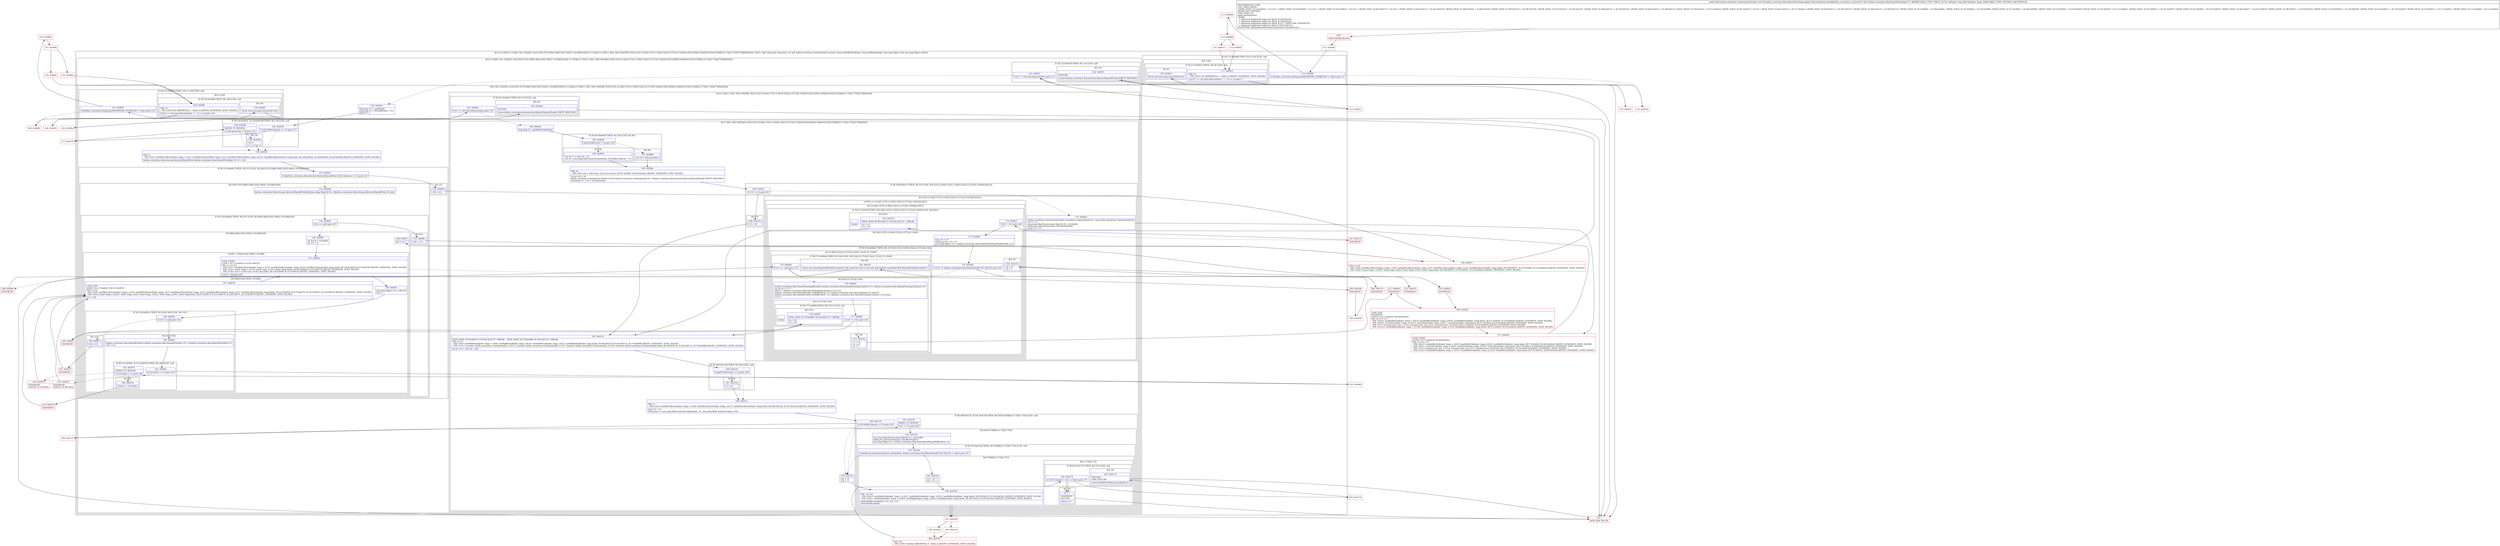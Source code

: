 digraph "CFG forkotlinx.coroutines.flow.SharedFlowImpl.updateCollectorIndexLocked$kotlinx_coroutines_core(J)[Lkotlin\/coroutines\/Continuation;" {
subgraph cluster_Region_1832109717 {
label = "R(2:(1:(1:8))|(2:(1:14)|(6:15|(1:19)|20|(1:22)(2:85|(1:87)(3:88|(3:90|(2:92|(1:96))(1:101)|98)|104))|(1:(1:30))|(2:(1:35)|(11:36|(1:38)(1:84)|39|(1:83)(2:41|(1:(2:44|(1:47)(1:(1:80)(2:52|(2:(2:57|1)|(1:54)))))(2:82|1)))|58|(1:60)|61|(2:65|(3:67|68|(2:(1:74)|(1:75))))|77|68|(0)(0)))))) | DECL_VAR: long head, long head, int null, kotlin.coroutines.Continuation[] resumes, long newBufferEndIndex, long newReplayIndex, java.lang.Object null, java.lang.Object emitter\l";
node [shape=record,color=blue];
subgraph cluster_IfRegion_1561601907 {
label = "IF [B:112:0x0006] THEN: R(1:(1:8)) ELSE: null";
node [shape=record,color=blue];
Node_112 [shape=record,label="{112\:\ 0x0006|if (kotlinx.coroutines.Debug.getASSERTIONS_ENABLED() != false) goto L3\l}"];
subgraph cluster_Region_318688050 {
label = "R(1:(1:8))";
node [shape=record,color=blue];
subgraph cluster_IfRegion_951925169 {
label = "IF [B:117:0x0012] THEN: R(1:8) ELSE: null";
node [shape=record,color=blue];
Node_117 [shape=record,label="{117\:\ 0x0012|PHI: r0 \l  PHI: (r0v37 int A[REMOVE]) =  binds: [] A[DONT_GENERATE, DONT_INLINE]\l|if ((r27 \>= r26.minCollectorIndex ? 1 : 0) == 0) goto L7\l}"];
subgraph cluster_Region_1263093597 {
label = "R(1:8)";
node [shape=record,color=blue];
Node_120 [shape=record,label="{120\:\ 0x001a|throw new java.lang.AssertionError()\l}"];
}
}
}
}
subgraph cluster_Region_924507896 {
label = "R(2:(1:14)|(6:15|(1:19)|20|(1:22)(2:85|(1:87)(3:88|(3:90|(2:92|(1:96))(1:101)|98)|104))|(1:(1:30))|(2:(1:35)|(11:36|(1:38)(1:84)|39|(1:83)(2:41|(1:(2:44|(1:47)(1:(1:80)(2:52|(2:(2:57|1)|(1:54)))))(2:82|1)))|58|(1:60)|61|(2:65|(3:67|68|(2:(1:74)|(1:75))))|77|68|(0)(0)))))";
node [shape=record,color=blue];
subgraph cluster_IfRegion_1406739570 {
label = "IF [B:122:0x001f] THEN: R(1:14) ELSE: null";
node [shape=record,color=blue];
Node_122 [shape=record,label="{122\:\ 0x001f|if (r27 \> r26.minCollectorIndex) goto L13\l}"];
subgraph cluster_Region_49868553 {
label = "R(1:14)";
node [shape=record,color=blue];
Node_124 [shape=record,label="{124\:\ 0x0023|RETURN\l|return kotlinx.coroutines.flow.internal.AbstractSharedFlowKt.EMPTY_RESUMES\l}"];
}
}
subgraph cluster_Region_1416338669 {
label = "R(6:15|(1:19)|20|(1:22)(2:85|(1:87)(3:88|(3:90|(2:92|(1:96))(1:101)|98)|104))|(1:(1:30))|(2:(1:35)|(11:36|(1:38)(1:84)|39|(1:83)(2:41|(1:(2:44|(1:47)(1:(1:80)(2:52|(2:(2:57|1)|(1:54)))))(2:82|1)))|58|(1:60)|61|(2:65|(3:67|68|(2:(1:74)|(1:75))))|77|68|(0)(0))))";
node [shape=record,color=blue];
Node_125 [shape=record,label="{125\:\ 0x0024|long long r12 = getHead()\llong long r2 = r26.bufferSize + r12\llong r4 = 1\l}"];
subgraph cluster_IfRegion_59388836 {
label = "IF [B:126:0x0032, B:128:0x0036] THEN: R(1:19) ELSE: null";
node [shape=record,color=blue];
Node_126 [shape=record,label="{126\:\ 0x0032|if (r26.bufferCapacity == 0) goto L17\l}"];
Node_128 [shape=record,label="{128\:\ 0x0036|ADDED_TO_REGION\l|if (r26.queueSize \> 0) goto L19\l}"];
subgraph cluster_Region_1693606930 {
label = "R(1:19)";
node [shape=record,color=blue];
Node_129 [shape=record,label="{129\:\ 0x0038|r2++\l}"];
}
}
Node_130 [shape=record,label="{130\:\ 0x0039|PHI: r2 \l  PHI: (r2v4 'newMinCollectorIndex' long) = (r2v3 'newMinCollectorIndex' long), (r2v3 'newMinCollectorIndex' long), (r2v14 'newMinCollectorIndex' long) binds: [B:126:0x0032, B:128:0x0036, B:129:0x0038] A[DONT_GENERATE, DONT_INLINE]\l|kotlinx.coroutines.flow.internal.AbstractSharedFlow kotlinx.coroutines.flow.SharedFlowImpl\<T\> r0 = r26\l}"];
subgraph cluster_IfRegion_1945130363 {
label = "IF [B:131:0x0041] THEN: R(1:22) ELSE: R(2:85|(1:87)(3:88|(3:90|(2:92|(1:96))(1:101)|98)|104))";
node [shape=record,color=blue];
Node_131 [shape=record,label="{131\:\ 0x0041|if (((kotlinx.coroutines.flow.internal.AbstractSharedFlow) r0).nCollectors == 0) goto L22\l}"];
subgraph cluster_Region_186845635 {
label = "R(1:22)";
node [shape=record,color=blue];
Node_132 [shape=record,label="{132\:\ 0x0043|r20 = r12\l}"];
}
subgraph cluster_Region_1530101565 {
label = "R(2:85|(1:87)(3:88|(3:90|(2:92|(1:96))(1:101)|98)|104))";
node [shape=record,color=blue];
Node_133 [shape=record,label="{133\:\ 0x0046|kotlinx.coroutines.flow.internal.AbstractSharedFlowSlot[] java.lang.Object[] r6 = ((kotlinx.coroutines.flow.internal.AbstractSharedFlow) r0).slots\l}"];
subgraph cluster_IfRegion_311721841 {
label = "IF [B:134:0x004a] THEN: R(1:87) ELSE: R(3:88|(3:90|(2:92|(1:96))(1:101)|98)|104)";
node [shape=record,color=blue];
Node_134 [shape=record,label="{134\:\ 0x004a|if (r6 == null) goto L87\l}"];
subgraph cluster_Region_1174518894 {
label = "R(1:87)";
node [shape=record,color=blue];
Node_135 [shape=record,label="{135\:\ 0x004c|r20 = r12\l}"];
}
subgraph cluster_Region_502658025 {
label = "R(3:88|(3:90|(2:92|(1:96))(1:101)|98)|104)";
node [shape=record,color=blue];
Node_136 [shape=record,label="{136\:\ 0x004f|int int r8 = r6.length\lint r14 = 0\l}"];
subgraph cluster_LoopRegion_883013968 {
label = "LOOP:1: (3:90|(2:92|(1:96))(1:101)|98)";
node [shape=record,color=blue];
Node_137 [shape=record,label="{137\:\ 0x0052|LOOP_START\lLOOP:1: B:137:0x0052\-\>B:147:0x0079\lPHI: r2 r12 r14 \l  PHI: (r2v5 'newMinCollectorIndex' long) = (r2v4 'newMinCollectorIndex' long), (r2v6 'newMinCollectorIndex' long) binds: [B:136:0x004f, B:147:0x0079] A[DONT_GENERATE, DONT_INLINE]\l  PHI: (r12v1 'head' long) = (r12v0 'head' long), (r12v2 'head' long) binds: [B:136:0x004f, B:147:0x0079] A[DONT_GENERATE, DONT_INLINE]\l  PHI: (r14v1 int) = (r14v0 int), (r14v2 int) binds: [B:136:0x004f, B:147:0x0079] A[DONT_GENERATE, DONT_INLINE]\l|if (r14 \< r8) goto L90\l}"];
subgraph cluster_Region_1457706392 {
label = "R(3:90|(2:92|(1:96))(1:101)|98)";
node [shape=record,color=blue];
Node_138 [shape=record,label="{138\:\ 0x0054|java.lang.Object r15 = r6[r14]\lr14++\l}"];
subgraph cluster_IfRegion_1158375730 {
label = "IF [B:139:0x005c] THEN: R(2:92|(1:96)) ELSE: R(1:101)";
node [shape=record,color=blue];
Node_139 [shape=record,label="{139\:\ 0x005c|if (r15 != null) goto L92\l}"];
subgraph cluster_Region_1317395639 {
label = "R(2:92|(1:96))";
node [shape=record,color=blue];
Node_140 [shape=record,label="{140\:\ 0x005e|kotlinx.coroutines.flow.SharedFlowSlot kotlinx.coroutines.flow.SharedFlowSlot r10 = (kotlinx.coroutines.flow.SharedFlowSlot) r15\lr20 = r12\l}"];
subgraph cluster_IfRegion_1454029278 {
label = "IF [B:141:0x006c, B:143:0x0072] THEN: R(1:96) ELSE: null";
node [shape=record,color=blue];
Node_141 [shape=record,label="{141\:\ 0x006c|if (r10.index \>= 0) goto L94\l}"];
Node_143 [shape=record,label="{143\:\ 0x0072|ADDED_TO_REGION\l|if (r10.index \< r2) goto L96\l}"];
subgraph cluster_Region_1457311477 {
label = "R(1:96)";
node [shape=record,color=blue];
Node_144 [shape=record,label="{144\:\ 0x0074|long r2 = r10.index\l}"];
}
}
}
subgraph cluster_Region_244031210 {
label = "R(1:101)";
node [shape=record,color=blue];
Node_146 [shape=record,label="{146\:\ 0x0077|r20 = r12\l}"];
}
}
Node_147 [shape=record,label="{147\:\ 0x0079|LOOP_END\lLOOP:1: B:137:0x0052\-\>B:147:0x0079\lPHI: r2 r20 \l  PHI: (r2v6 'newMinCollectorIndex' long) = (r2v5 'newMinCollectorIndex' long), (r2v5 'newMinCollectorIndex' long), (r2v5 'newMinCollectorIndex' long), (r2v7 'newMinCollectorIndex' long) binds: [B:213:0x0079, B:215:0x0079, B:216:0x0079, B:214:0x0079] A[DONT_GENERATE, DONT_INLINE]\l  PHI: (r20v2 'head' long) = (r20v1 'head' long), (r20v3 'head' long), (r20v3 'head' long), (r20v3 'head' long) binds: [B:213:0x0079, B:215:0x0079, B:216:0x0079, B:214:0x0079] A[DONT_GENERATE, DONT_INLINE]\l|r12 = r20\l}"];
}
}
Node_148 [shape=record,label="{148\:\ 0x007c|r20 = r12\l}"];
}
}
}
}
subgraph cluster_IfRegion_1652998195 {
label = "IF [B:151:0x0083] THEN: R(1:(1:30)) ELSE: null";
node [shape=record,color=blue];
Node_151 [shape=record,label="{151\:\ 0x0083|if (kotlinx.coroutines.Debug.getASSERTIONS_ENABLED() != false) goto L25\l}"];
subgraph cluster_Region_2028376741 {
label = "R(1:(1:30))";
node [shape=record,color=blue];
subgraph cluster_IfRegion_1722908312 {
label = "IF [B:156:0x008f] THEN: R(1:30) ELSE: null";
node [shape=record,color=blue];
Node_156 [shape=record,label="{156\:\ 0x008f|PHI: r0 \l  PHI: (r0v30 int A[REMOVE]) =  binds: [] A[DONT_GENERATE, DONT_INLINE]\l|if ((r2 \>= r26.minCollectorIndex ? 1 : 0) == 0) goto L29\l}"];
subgraph cluster_Region_1034140183 {
label = "R(1:30)";
node [shape=record,color=blue];
Node_159 [shape=record,label="{159\:\ 0x0097|throw new java.lang.AssertionError()\l}"];
}
}
}
}
subgraph cluster_Region_1877387540 {
label = "R(2:(1:35)|(11:36|(1:38)(1:84)|39|(1:83)(2:41|(1:(2:44|(1:47)(1:(1:80)(2:52|(2:(2:57|1)|(1:54)))))(2:82|1)))|58|(1:60)|61|(2:65|(3:67|68|(2:(1:74)|(1:75))))|77|68|(0)(0)))";
node [shape=record,color=blue];
subgraph cluster_IfRegion_918163867 {
label = "IF [B:161:0x009c] THEN: R(1:35) ELSE: null";
node [shape=record,color=blue];
Node_161 [shape=record,label="{161\:\ 0x009c|if (r2 \<= r26.minCollectorIndex) goto L34\l}"];
subgraph cluster_Region_1001745283 {
label = "R(1:35)";
node [shape=record,color=blue];
Node_163 [shape=record,label="{163\:\ 0x00a0|RETURN\l|return kotlinx.coroutines.flow.internal.AbstractSharedFlowKt.EMPTY_RESUMES\l}"];
}
}
subgraph cluster_Region_1123550222 {
label = "R(11:36|(1:38)(1:84)|39|(1:83)(2:41|(1:(2:44|(1:47)(1:(1:80)(2:52|(2:(2:57|1)|(1:54)))))(2:82|1)))|58|(1:60)|61|(2:65|(3:67|68|(2:(1:74)|(1:75))))|77|68|(0)(0))";
node [shape=record,color=blue];
Node_164 [shape=record,label="{164\:\ 0x00a1|long long r0 = getBufferEndIndex()\l}"];
subgraph cluster_IfRegion_2005575146 {
label = "IF [B:165:0x00a9] THEN: R(1:38) ELSE: R(1:84)";
node [shape=record,color=blue];
Node_165 [shape=record,label="{165\:\ 0x00a9|if (getNCollectors() \> 0) goto L38\l}"];
subgraph cluster_Region_1100947882 {
label = "R(1:38)";
node [shape=record,color=blue];
Node_166 [shape=record,label="{166\:\ 0x00ab|int int r7 = (int) (r0 \- r2)\lint r6 = java.lang.Math.min(r26.queueSize, r26.bufferCapacity \- r7)\l}"];
}
subgraph cluster_Region_1451981828 {
label = "R(1:84)";
node [shape=record,color=blue];
Node_167 [shape=record,label="{167\:\ 0x00b8|int r6 = r26.queueSize\l}"];
}
}
Node_168 [shape=record,label="{168\:\ 0x00ba|PHI: r6 \l  PHI: (r6v5 int) = (r6v4 int), (r6v10 int) binds: [B:167:0x00b8, B:166:0x00ab] A[DONT_GENERATE, DONT_INLINE]\l|int int r10 = r6\lkotlin.coroutines.Continuation\<kotlin.Unit\>[] kotlin.coroutines.Continuation[] r6 = kotlinx.coroutines.flow.internal.AbstractSharedFlowKt.EMPTY_RESUMES\llong long r11 = r0 + r26.queueSize\l}"];
subgraph cluster_IfRegion_887350304 {
label = "IF [B:169:0x00c2] THEN: R(1:83) ELSE: R(2:41|(1:(2:44|(1:47)(1:(1:80)(2:52|(2:(2:57|1)|(1:54)))))(2:82|1)))";
node [shape=record,color=blue];
Node_169 [shape=record,label="{169\:\ 0x00c2|if (r10 \<= 0) goto L83\l}"];
subgraph cluster_Region_1482035226 {
label = "R(1:83)";
node [shape=record,color=blue];
Node_184 [shape=record,label="{184\:\ 0x0118|r13 = r6\l}"];
}
subgraph cluster_Region_227401981 {
label = "R(2:41|(1:(2:44|(1:47)(1:(1:80)(2:52|(2:(2:57|1)|(1:54)))))(2:82|1)))";
node [shape=record,color=blue];
Node_170 [shape=record,label="{170\:\ 0x00c4|kotlin.coroutines.Continuation[] kotlin.coroutines.Continuation[] r6 = new kotlin.coroutines.Continuation[r10]\lint r7 = 0\ljava.lang.Object[] java.lang.Object[] r8 = r26.buffer\lkotlin.jvm.internal.Intrinsics.checkNotNull(r8)\llong r13 = r0\l}"];
subgraph cluster_LoopRegion_1465506318 {
label = "LOOP:0: (1:(2:44|(1:47)(1:(1:80)(2:52|(2:(2:57|1)|(1:54)))))(2:82|1))";
node [shape=record,color=blue];
subgraph cluster_Region_221079544 {
label = "R(1:(2:44|(1:47)(1:(1:80)(2:52|(2:(2:57|1)|(1:54)))))(2:82|1))";
node [shape=record,color=blue];
subgraph cluster_IfRegion_524110896 {
label = "IF [B:172:0x00cf] THEN: R(2:44|(1:47)(1:(1:80)(2:52|(2:(2:57|1)|(1:54))))) ELSE: R(2:82|1)";
node [shape=record,color=blue];
Node_172 [shape=record,label="{172\:\ 0x00cf|if (r0 \< r11) goto L44\l}"];
subgraph cluster_Region_1907025716 {
label = "R(2:44|(1:47)(1:(1:80)(2:52|(2:(2:57|1)|(1:54)))))";
node [shape=record,color=blue];
Node_173 [shape=record,label="{173\:\ 0x00d1|long r15 = r0\llong long r0 = r0 + r4\ljava.lang.Object r15 = kotlinx.coroutines.flow.SharedFlowKt.getBufferAt(r8, r15)\l}"];
subgraph cluster_IfRegion_333783708 {
label = "IF [B:174:0x00dc] THEN: R(1:47) ELSE: R(1:(1:80)(2:52|(2:(2:57|1)|(1:54))))";
node [shape=record,color=blue];
Node_174 [shape=record,label="{174\:\ 0x00dc|if (r15 == kotlinx.coroutines.flow.SharedFlowKt.NO_VALUE) goto L46\l}"];
subgraph cluster_Region_1233128927 {
label = "R(1:47)";
node [shape=record,color=blue];
Node_182 [shape=record,label="{182\:\ 0x0110|r0 = r0\lr4 = 1\l}"];
}
subgraph cluster_Region_492108973 {
label = "R(1:(1:80)(2:52|(2:(2:57|1)|(1:54)))) | ELSE_IF_CHAIN\l";
node [shape=record,color=blue];
subgraph cluster_IfRegion_629876762 {
label = "IF [B:175:0x00de] THEN: R(1:80) ELSE: R(2:52|(2:(2:57|1)|(1:54))) | ELSE_IF_CHAIN\l";
node [shape=record,color=blue];
Node_175 [shape=record,label="{175\:\ 0x00de|if (r15 == null) goto L78\l}"];
subgraph cluster_Region_1070841624 {
label = "R(1:80)";
node [shape=record,color=blue];
Node_181 [shape=record,label="{181\:\ 0x010f|throw new java.lang.NullPointerException(\"null cannot be cast to non\-null type kotlinx.coroutines.flow.SharedFlowImpl.Emitter\")\l}"];
}
subgraph cluster_Region_1197671492 {
label = "R(2:52|(2:(2:57|1)|(1:54)))";
node [shape=record,color=blue];
Node_176 [shape=record,label="{176\:\ 0x00e0|kotlinx.coroutines.flow.SharedFlowImpl$Emitter kotlinx.coroutines.flow.SharedFlowImpl.Emitter r0 = (kotlinx.coroutines.flow.SharedFlowImpl.Emitter) r15\lint int r0 = r7 + 1\lr6[r7] = ((kotlinx.coroutines.flow.SharedFlowImpl.Emitter) r15).cont\lkotlinx.coroutines.flow.SharedFlowKt.setBufferAt(r8, r15, kotlinx.coroutines.flow.SharedFlowKt.NO_VALUE)\lkotlinx.coroutines.flow.SharedFlowKt.setBufferAt(r8, r13, ((kotlinx.coroutines.flow.SharedFlowImpl.Emitter) r15).value)\lr13++\l}"];
subgraph cluster_Region_641960774 {
label = "R(2:(2:57|1)|(1:54))";
node [shape=record,color=blue];
subgraph cluster_IfRegion_763336009 {
label = "IF [B:177:0x00fd] THEN: R(2:57|1) ELSE: null";
node [shape=record,color=blue];
Node_177 [shape=record,label="{177\:\ 0x00fd|if (r0 \>= r10) goto L56\l}"];
subgraph cluster_Region_887071759 {
label = "R(2:57|1)";
node [shape=record,color=blue];
Node_178 [shape=record,label="{178\:\ 0x00ff|EDGE_INSN: B:178:0x00ff\-\>B:185:0x0119 ?: BREAK  \l|r0 = r13\lr13 = r6\l}"];
Node_InsnContainer_1077357265 [shape=record,label="{|break\l}"];
}
}
subgraph cluster_Region_802223991 {
label = "R(1:54)";
node [shape=record,color=blue];
Node_179 [shape=record,label="{179\:\ 0x0102|r7 = r0\lr0 = r0\lr4 = 1\l}"];
}
}
}
}
}
}
}
subgraph cluster_Region_92351545 {
label = "R(2:82|1)";
node [shape=record,color=blue];
Node_183 [shape=record,label="{183\:\ 0x0115|EDGE_INSN: B:183:0x0115\-\>B:185:0x0119 ?: BREAK  \l|r0 = r13\lr13 = r6\l}"];
Node_InsnContainer_2059147246 [shape=record,label="{|break\l}"];
}
}
}
}
}
}
Node_185 [shape=record,label="{185\:\ 0x0119|EDGE_INSN: B:183:0x0115\-\>B:185:0x0119 ?: BREAK  , EDGE_INSN: B:178:0x00ff\-\>B:185:0x0119 ?: BREAK  \lPHI: r0 r13 \l  PHI: (r0v9 'newBufferEndIndex' long) = (r0v8 'newBufferEndIndex' long), (r0v16 'newBufferEndIndex' long), (r0v23 'newBufferEndIndex' long) binds: [B:184:0x0118, B:183:0x0115, B:178:0x00ff] A[DONT_GENERATE, DONT_INLINE]\l  PHI: (r13v3 'resumes' kotlin.coroutines.Continuation[]) = (r13v2 'resumes' kotlin.coroutines.Continuation[]), (r13v7 'resumes' kotlin.coroutines.Continuation[]), (r13v9 'resumes' kotlin.coroutines.Continuation[]) binds: [B:184:0x0118, B:183:0x0115, B:178:0x00ff] A[DONT_GENERATE, DONT_INLINE]\l|int int r14 = (int) (r0 \- r20)\l}"];
subgraph cluster_IfRegion_1488280798 {
label = "IF [B:186:0x0120] THEN: R(1:60) ELSE: null";
node [shape=record,color=blue];
Node_186 [shape=record,label="{186\:\ 0x0120|if (getNCollectors() == 0) goto L60\l}"];
subgraph cluster_Region_912048381 {
label = "R(1:60)";
node [shape=record,color=blue];
Node_187 [shape=record,label="{187\:\ 0x0122|r2 = r0\l}"];
}
}
Node_188 [shape=record,label="{188\:\ 0x0123|PHI: r2 \l  PHI: (r2v9 'newMinCollectorIndex' long) = (r2v8 'newMinCollectorIndex' long), (r2v13 'newMinCollectorIndex' long) binds: [B:186:0x0120, B:187:0x0122] A[DONT_GENERATE, DONT_INLINE]\l|long r15 = r2\llong long r2 = java.lang.Math.max(r26.replayIndex, r0 \- java.lang.Math.min(r26.replay, r14))\l}"];
subgraph cluster_IfRegion_1437613128 {
label = "IF [B:189:0x0135, B:191:0x0139] THEN: R(2:65|(3:67|68|(2:(1:74)|(1:75)))) ELSE: null";
node [shape=record,color=blue];
Node_189 [shape=record,label="{189\:\ 0x0135|if (r26.bufferCapacity == 0) goto L63\l}"];
Node_191 [shape=record,label="{191\:\ 0x0139|ADDED_TO_REGION\l|if (r2 \< r11) goto L65\l}"];
subgraph cluster_Region_2119766074 {
label = "R(2:65|(3:67|68|(2:(1:74)|(1:75))))";
node [shape=record,color=blue];
Node_192 [shape=record,label="{192\:\ 0x013b|java.lang.Object[] java.lang.Object[] r4 = r26.buffer\lkotlin.jvm.internal.Intrinsics.checkNotNull(r4)\ljava.lang.Object r4 = kotlinx.coroutines.flow.SharedFlowKt.getBufferAt(r4, r2)\l}"];
subgraph cluster_IfRegion_803018597 {
label = "IF [B:193:0x014a] THEN: R(3:67|68|(2:(1:74)|(1:75))) ELSE: null";
node [shape=record,color=blue];
Node_193 [shape=record,label="{193\:\ 0x014a|if (kotlin.jvm.internal.Intrinsics.areEqual(r4, kotlinx.coroutines.flow.SharedFlowKt.NO_VALUE) != false) goto L67\l}"];
subgraph cluster_Region_324094599 {
label = "R(3:67|68|(2:(1:74)|(1:75)))";
node [shape=record,color=blue];
Node_194 [shape=record,label="{194\:\ 0x014c|r22 = r0 + 1\lr24 = r2 + 1\l}"];
Node_196 [shape=record,label="{196\:\ 0x0159|PHI: r22 r24 \l  PHI: (r22v2 'newBufferEndIndex' long) = (r22v1 'newBufferEndIndex' long), (r22v3 'newBufferEndIndex' long) binds: [B:195:0x0155, B:194:0x014c] A[DONT_GENERATE, DONT_INLINE]\l  PHI: (r24v1 'newReplayIndex' long) = (r24v0 'newReplayIndex' long), (r24v2 'newReplayIndex' long) binds: [B:195:0x0155, B:194:0x014c] A[DONT_GENERATE, DONT_INLINE]\l|updateBufferLocked(r24, r15, r22, r11)\lcleanupTailLocked()\l}"];
subgraph cluster_Region_1645667637 {
label = "R(2:(1:74)|(1:75))";
node [shape=record,color=blue];
subgraph cluster_IfRegion_453913092 {
label = "IF [B:201:0x0172] THEN: R(1:74) ELSE: null";
node [shape=record,color=blue];
Node_201 [shape=record,label="{201\:\ 0x0172|if ((!(r13.length != 0)) == false) goto L75\l}"];
subgraph cluster_Region_18304492 {
label = "R(1:74)";
node [shape=record,color=blue];
Node_203 [shape=record,label="{203\:\ 0x0178|RETURN\lORIG_RETURN\l|return findSlotsToResumeLocked(r13)\l}"];
}
}
subgraph cluster_Region_1932964540 {
label = "R(1:75)";
node [shape=record,color=blue];
Node_217 [shape=record,label="{217\:\ ?|SYNTHETIC\lRETURN\l|return r13\l}"];
}
}
}
}
}
}
Node_195 [shape=record,label="{195\:\ 0x0155|r22 = r0\lr24 = r2\l}"];
Node_196 [shape=record,label="{196\:\ 0x0159|PHI: r22 r24 \l  PHI: (r22v2 'newBufferEndIndex' long) = (r22v1 'newBufferEndIndex' long), (r22v3 'newBufferEndIndex' long) binds: [B:195:0x0155, B:194:0x014c] A[DONT_GENERATE, DONT_INLINE]\l  PHI: (r24v1 'newReplayIndex' long) = (r24v0 'newReplayIndex' long), (r24v2 'newReplayIndex' long) binds: [B:195:0x0155, B:194:0x014c] A[DONT_GENERATE, DONT_INLINE]\l|updateBufferLocked(r24, r15, r22, r11)\lcleanupTailLocked()\l}"];
subgraph cluster_IfRegion_652005026 {
label = "IF [B:201:0x0172] THEN: R(0) ELSE: R(0)";
node [shape=record,color=blue];
Node_201 [shape=record,label="{201\:\ 0x0172|if ((!(r13.length != 0)) == false) goto L75\l}"];
subgraph cluster_Region_1290309239 {
label = "R(0)";
node [shape=record,color=blue];
}
subgraph cluster_Region_1999356459 {
label = "R(0)";
node [shape=record,color=blue];
}
}
}
}
}
}
}
Node_109 [shape=record,color=red,label="{109\:\ ?|MTH_ENTER_BLOCK\l}"];
Node_111 [shape=record,color=red,label="{111\:\ 0x0000}"];
Node_113 [shape=record,color=red,label="{113\:\ 0x0008}"];
Node_114 [shape=record,color=red,label="{114\:\ 0x000d}"];
Node_115 [shape=record,color=red,label="{115\:\ 0x000f}"];
Node_119 [shape=record,color=red,label="{119\:\ 0x0015}"];
Node_110 [shape=record,color=red,label="{110\:\ ?|MTH_EXIT_BLOCK\l}"];
Node_116 [shape=record,color=red,label="{116\:\ 0x0011}"];
Node_121 [shape=record,color=red,label="{121\:\ 0x001b}"];
Node_123 [shape=record,color=red,label="{123\:\ 0x0021}"];
Node_127 [shape=record,color=red,label="{127\:\ 0x0034}"];
Node_150 [shape=record,color=red,label="{150\:\ 0x007f|PHI: r2 r20 \l  PHI: (r2v8 'newMinCollectorIndex' long) = (r2v5 'newMinCollectorIndex' long), (r2v4 'newMinCollectorIndex' long), (r2v4 'newMinCollectorIndex' long) binds: [B:148:0x007c, B:135:0x004c, B:132:0x0043] A[DONT_GENERATE, DONT_INLINE]\l  PHI: (r20v5 'head' long) = (r20v0 'head' long), (r20v4 'head' long), (r20v6 'head' long) binds: [B:148:0x007c, B:135:0x004c, B:132:0x0043] A[DONT_GENERATE, DONT_INLINE]\l}"];
Node_152 [shape=record,color=red,label="{152\:\ 0x0085}"];
Node_153 [shape=record,color=red,label="{153\:\ 0x008a}"];
Node_154 [shape=record,color=red,label="{154\:\ 0x008c}"];
Node_158 [shape=record,color=red,label="{158\:\ 0x0092}"];
Node_155 [shape=record,color=red,label="{155\:\ 0x008e}"];
Node_160 [shape=record,color=red,label="{160\:\ 0x0098}"];
Node_162 [shape=record,color=red,label="{162\:\ 0x009e}"];
Node_171 [shape=record,color=red,label="{171\:\ 0x00cd|LOOP_START\lLOOP:0: B:171:0x00cd\-\>B:209:0x00cd\lPHI: r0 r4 r7 r13 \l  PHI: (r0v15 'newBufferEndIndex' long) = (r0v8 'newBufferEndIndex' long), (r0v25 'newBufferEndIndex' long) binds: [B:170:0x00c4, B:209:0x00cd] A[DONT_GENERATE, DONT_INLINE]\l  PHI: (r4v13 'curEmitterIndex' long) = (r4v0 'curEmitterIndex' long), (r4v16 'curEmitterIndex' long) binds: [B:170:0x00c4, B:209:0x00cd] A[DONT_GENERATE, DONT_INLINE]\l  PHI: (r7v5 'resumeCount' int) = (r7v4 'resumeCount' int), (r7v7 'resumeCount' int) binds: [B:170:0x00c4, B:209:0x00cd] A[DONT_GENERATE, DONT_INLINE]\l  PHI: (r13v6 'newBufferEndIndex' long) = (r13v5 'newBufferEndIndex' long), (r13v10 'newBufferEndIndex' long) binds: [B:170:0x00c4, B:209:0x00cd] A[DONT_GENERATE, DONT_INLINE]\l}"];
Node_204 [shape=record,color=red,label="{204\:\ 0x0110|SYNTHETIC\l}"];
Node_210 [shape=record,color=red,label="{210\:\ 0x00cd|SYNTHETIC\l}"];
Node_209 [shape=record,color=red,label="{209\:\ 0x00cd|LOOP_END\lSYNTHETIC\lLOOP:0: B:171:0x00cd\-\>B:209:0x00cd\lPHI: r0 r4 r7 r13 \l  PHI: (r0v25 'newBufferEndIndex' long) = (r0v24 'newBufferEndIndex' long), (r0v26 'newBufferEndIndex' long) binds: [B:211:0x00cd, B:210:0x00cd] A[DONT_GENERATE, DONT_INLINE]\l  PHI: (r4v16 'curEmitterIndex' long) = (r4v15 'curEmitterIndex' long), (r4v17 'curEmitterIndex' long) binds: [B:211:0x00cd, B:210:0x00cd] A[DONT_GENERATE, DONT_INLINE]\l  PHI: (r7v7 'resumeCount' int) = (r7v6 'resumeCount' int), (r7v5 'resumeCount' int) binds: [B:211:0x00cd, B:210:0x00cd] A[DONT_GENERATE, DONT_INLINE]\l  PHI: (r13v10 'newBufferEndIndex' long) = (r13v8 'newBufferEndIndex' long), (r13v6 'newBufferEndIndex' long) binds: [B:211:0x00cd, B:210:0x00cd] A[DONT_GENERATE, DONT_INLINE]\l}"];
Node_208 [shape=record,color=red,label="{208\:\ 0x00de|SYNTHETIC\l}"];
Node_211 [shape=record,color=red,label="{211\:\ 0x00cd|SYNTHETIC\l}"];
Node_205 [shape=record,color=red,label="{205\:\ 0x00ff|SYNTHETIC\l}"];
Node_190 [shape=record,color=red,label="{190\:\ 0x0137}"];
Node_197 [shape=record,color=red,label="{197\:\ 0x0168}"];
Node_198 [shape=record,color=red,label="{198\:\ 0x016a}"];
Node_200 [shape=record,color=red,label="{200\:\ 0x016f|PHI: r18 \l  PHI: (r18v1 boolean A[REMOVE]) =  binds: [] A[DONT_GENERATE, DONT_INLINE]\l}"];
Node_202 [shape=record,color=red,label="{202\:\ 0x0174}"];
Node_199 [shape=record,color=red,label="{199\:\ 0x016d}"];
Node_206 [shape=record,color=red,label="{206\:\ 0x0108|SYNTHETIC\l}"];
Node_180 [shape=record,color=red,label="{180\:\ 0x0108}"];
Node_207 [shape=record,color=red,label="{207\:\ 0x0115|SYNTHETIC\l}"];
Node_142 [shape=record,color=red,label="{142\:\ 0x006e}"];
Node_214 [shape=record,color=red,label="{214\:\ 0x0079|SYNTHETIC\l}"];
Node_216 [shape=record,color=red,label="{216\:\ 0x0079|SYNTHETIC\lADDED_TO_REGION\l}"];
Node_215 [shape=record,color=red,label="{215\:\ 0x0079|SYNTHETIC\lADDED_TO_REGION\l}"];
Node_213 [shape=record,color=red,label="{213\:\ 0x0079|SYNTHETIC\l}"];
Node_212 [shape=record,color=red,label="{212\:\ 0x007c|SYNTHETIC\l}"];
MethodNode[shape=record,label="{public final kotlin.coroutines.Continuation\<kotlin.Unit\>[] kotlinx.coroutines.flow.SharedFlowImpl.updateCollectorIndexLocked$kotlinx_coroutines_core((r26v0 'this' kotlinx.coroutines.flow.SharedFlowImpl\<T\> A[IMMUTABLE_TYPE, THIS]), (r27v0 'oldIndex' long A[D('oldIndex' long), IMMUTABLE_TYPE, METHOD_ARGUMENT]))  | INCONSISTENT_CODE\lUSE_LINES_HINTS\lCROSS_EDGE: B:124:0x0023 \-\> B:110:?, CROSS_EDGE: B:159:0x0097 \-\> B:110:?, CROSS_EDGE: B:163:0x00a0 \-\> B:110:?, CROSS_EDGE: B:203:0x0178 \-\> B:110:?, CROSS_EDGE: B:201:0x0172 \-\> B:203:0x0178, CROSS_EDGE: B:199:0x016d \-\> B:200:0x016f, CROSS_EDGE: B:195:0x0155 \-\> B:196:0x0159, CROSS_EDGE: B:191:0x0139 \-\> B:195:0x0155, CROSS_EDGE: B:189:0x0135 \-\> B:195:0x0155, CROSS_EDGE: B:186:0x0120 \-\> B:188:0x0123, BACK_EDGE: B:179:0x0102 \-\> B:171:0x00cd, CROSS_EDGE: B:181:0x010f \-\> B:110:?, BACK_EDGE: B:182:0x0110 \-\> B:171:0x00cd, CROSS_EDGE: B:183:0x0115 \-\> B:185:0x0119, CROSS_EDGE: B:184:0x0118 \-\> B:185:0x0119, CROSS_EDGE: B:167:0x00b8 \-\> B:168:0x00ba, CROSS_EDGE: B:155:0x008e \-\> B:156:0x008f, CROSS_EDGE: B:151:0x0083 \-\> B:160:0x0098, CROSS_EDGE: B:135:0x004c \-\> B:150:0x007f, BACK_EDGE: B:147:0x0079 \-\> B:137:0x0052, CROSS_EDGE: B:143:0x0072 \-\> B:147:0x0079, CROSS_EDGE: B:141:0x006c \-\> B:147:0x0079, CROSS_EDGE: B:146:0x0077 \-\> B:147:0x0079, CROSS_EDGE: B:148:0x007c \-\> B:150:0x007f, CROSS_EDGE: B:128:0x0036 \-\> B:130:0x0039, CROSS_EDGE: B:126:0x0032 \-\> B:130:0x0039, CROSS_EDGE: B:116:0x0011 \-\> B:117:0x0012, CROSS_EDGE: B:112:0x0006 \-\> B:121:0x001b\lINLINE_NOT_NEEDED\lTYPE_VARS: [T]\lJadxCommentsAttr\{\l WARN: \l \-\> Removed duplicated region for block: B:199:0x016d \l \-\> Removed duplicated region for block: B:198:0x016a \l \-\> Removed duplicated region for block: B:217:? A[RETURN, SYNTHETIC]\l \-\> Removed duplicated region for block: B:202:0x0174 \}\lSIGNATURE: (J)[Lkotlin\/coroutines\/Continuation\<Lkotlin\/Unit;\>;\l}"];
MethodNode -> Node_109;Node_112 -> Node_113;
Node_112 -> Node_121[style=dashed];
Node_117 -> Node_119;
Node_117 -> Node_121[style=dashed];
Node_120 -> Node_110;
Node_122 -> Node_123;
Node_122 -> Node_125[style=dashed];
Node_124 -> Node_110;
Node_125 -> Node_126;
Node_126 -> Node_127;
Node_126 -> Node_130[style=dashed];
Node_128 -> Node_129;
Node_128 -> Node_130[style=dashed];
Node_129 -> Node_130;
Node_130 -> Node_131;
Node_131 -> Node_132;
Node_131 -> Node_133[style=dashed];
Node_132 -> Node_150;
Node_133 -> Node_134;
Node_134 -> Node_135;
Node_134 -> Node_136[style=dashed];
Node_135 -> Node_150;
Node_136 -> Node_137;
Node_137 -> Node_138;
Node_137 -> Node_212[style=dashed];
Node_138 -> Node_139;
Node_139 -> Node_140;
Node_139 -> Node_146[style=dashed];
Node_140 -> Node_141;
Node_141 -> Node_142;
Node_141 -> Node_215[style=dashed];
Node_143 -> Node_144;
Node_143 -> Node_216[style=dashed];
Node_144 -> Node_214;
Node_146 -> Node_213;
Node_147 -> Node_137;
Node_148 -> Node_150;
Node_151 -> Node_152;
Node_151 -> Node_160[style=dashed];
Node_156 -> Node_158;
Node_156 -> Node_160[style=dashed];
Node_159 -> Node_110;
Node_161 -> Node_162;
Node_161 -> Node_164[style=dashed];
Node_163 -> Node_110;
Node_164 -> Node_165;
Node_165 -> Node_166;
Node_165 -> Node_167[style=dashed];
Node_166 -> Node_168;
Node_167 -> Node_168;
Node_168 -> Node_169;
Node_169 -> Node_170[style=dashed];
Node_169 -> Node_184;
Node_184 -> Node_185;
Node_170 -> Node_171;
Node_172 -> Node_173;
Node_172 -> Node_207[style=dashed];
Node_173 -> Node_174;
Node_174 -> Node_204;
Node_174 -> Node_208[style=dashed];
Node_182 -> Node_210;
Node_175 -> Node_176[style=dashed];
Node_175 -> Node_206;
Node_181 -> Node_110;
Node_176 -> Node_177;
Node_177 -> Node_179[style=dashed];
Node_177 -> Node_205;
Node_178 -> Node_185;
Node_179 -> Node_211;
Node_183 -> Node_185;
Node_185 -> Node_186;
Node_186 -> Node_187;
Node_186 -> Node_188[style=dashed];
Node_187 -> Node_188;
Node_188 -> Node_189;
Node_189 -> Node_190;
Node_189 -> Node_195[style=dashed];
Node_191 -> Node_192;
Node_191 -> Node_195[style=dashed];
Node_192 -> Node_193;
Node_193 -> Node_194;
Node_193 -> Node_195[style=dashed];
Node_194 -> Node_196;
Node_196 -> Node_197;
Node_201 -> Node_202[style=dashed];
Node_201 -> Node_217;
Node_203 -> Node_110;
Node_217 -> Node_110;
Node_195 -> Node_196;
Node_196 -> Node_197;
Node_201 -> Node_202[style=dashed];
Node_201 -> Node_217;
Node_109 -> Node_111;
Node_111 -> Node_112;
Node_113 -> Node_114;
Node_114 -> Node_115;
Node_114 -> Node_116;
Node_115 -> Node_117;
Node_119 -> Node_120;
Node_116 -> Node_117;
Node_121 -> Node_122;
Node_123 -> Node_124;
Node_127 -> Node_128;
Node_150 -> Node_151;
Node_152 -> Node_153;
Node_153 -> Node_154;
Node_153 -> Node_155;
Node_154 -> Node_156;
Node_158 -> Node_159;
Node_155 -> Node_156;
Node_160 -> Node_161;
Node_162 -> Node_163;
Node_171 -> Node_172;
Node_204 -> Node_182;
Node_210 -> Node_209;
Node_209 -> Node_171;
Node_208 -> Node_175;
Node_211 -> Node_209;
Node_205 -> Node_178;
Node_190 -> Node_191;
Node_197 -> Node_198;
Node_197 -> Node_199;
Node_198 -> Node_200;
Node_200 -> Node_201;
Node_202 -> Node_203;
Node_199 -> Node_200;
Node_206 -> Node_180;
Node_180 -> Node_181;
Node_207 -> Node_183;
Node_142 -> Node_143;
Node_214 -> Node_147;
Node_216 -> Node_147;
Node_215 -> Node_147;
Node_213 -> Node_147;
Node_212 -> Node_148;
}

